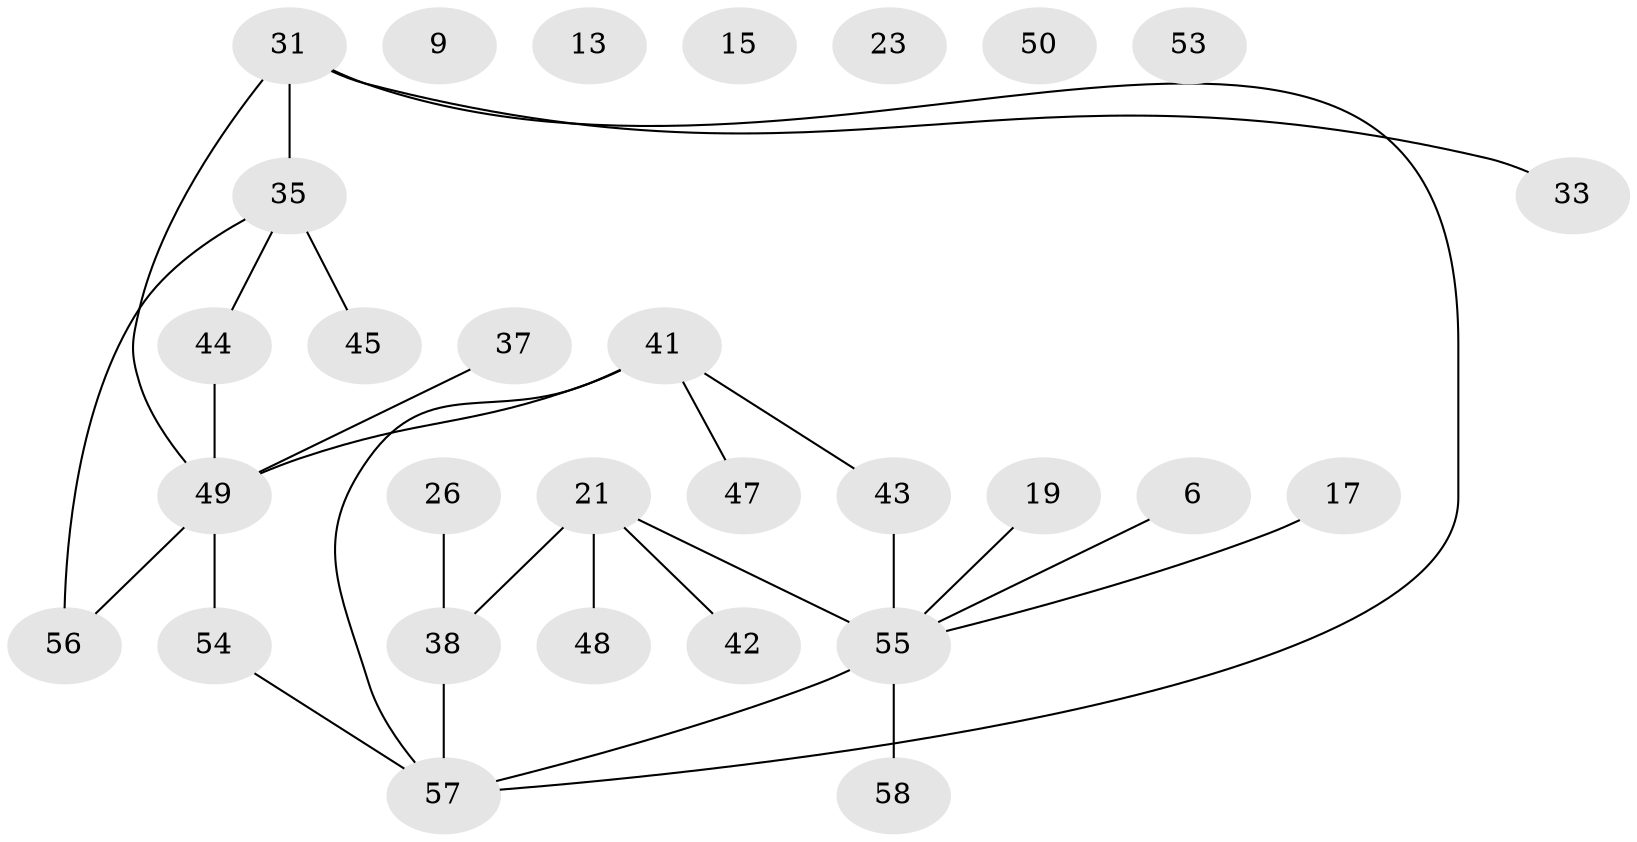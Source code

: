 // original degree distribution, {5: 0.05172413793103448, 2: 0.27586206896551724, 1: 0.25862068965517243, 3: 0.1724137931034483, 0: 0.10344827586206896, 4: 0.10344827586206896, 6: 0.034482758620689655}
// Generated by graph-tools (version 1.1) at 2025/39/03/09/25 04:39:41]
// undirected, 29 vertices, 28 edges
graph export_dot {
graph [start="1"]
  node [color=gray90,style=filled];
  6 [super="+3"];
  9;
  13;
  15;
  17;
  19;
  21;
  23;
  26 [super="+14+16+22"];
  31 [super="+12"];
  33 [super="+28"];
  35 [super="+2+20"];
  37 [super="+5+27"];
  38 [super="+8"];
  41 [super="+29"];
  42;
  43 [super="+36+40"];
  44;
  45;
  47;
  48 [super="+46"];
  49 [super="+25+30"];
  50;
  53;
  54;
  55 [super="+10+18"];
  56 [super="+51+52"];
  57 [super="+32+34"];
  58;
  6 -- 55;
  17 -- 55;
  19 -- 55;
  21 -- 38 [weight=2];
  21 -- 42;
  21 -- 55 [weight=2];
  21 -- 48;
  26 -- 38;
  31 -- 49;
  31 -- 57;
  31 -- 33;
  31 -- 35 [weight=2];
  35 -- 56;
  35 -- 44;
  35 -- 45;
  37 -- 49;
  38 -- 57;
  41 -- 47;
  41 -- 43;
  41 -- 49 [weight=2];
  41 -- 57;
  43 -- 55 [weight=3];
  44 -- 49;
  49 -- 54 [weight=2];
  49 -- 56;
  54 -- 57;
  55 -- 58;
  55 -- 57;
}
